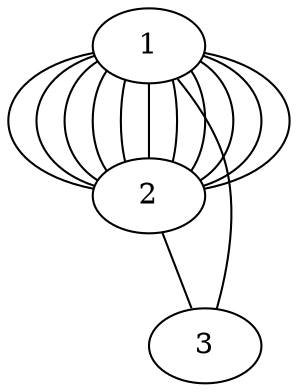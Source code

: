 graph g {
1;
2;
3;
1 -- 2;
1 -- 2;
1 -- 2;
1 -- 2;
1 -- 2;
1 -- 2;
1 -- 2;
1 -- 2;
1 -- 2;
1 -- 2;
1 -- 2;
1 -- 3;
2 -- 3;
}
